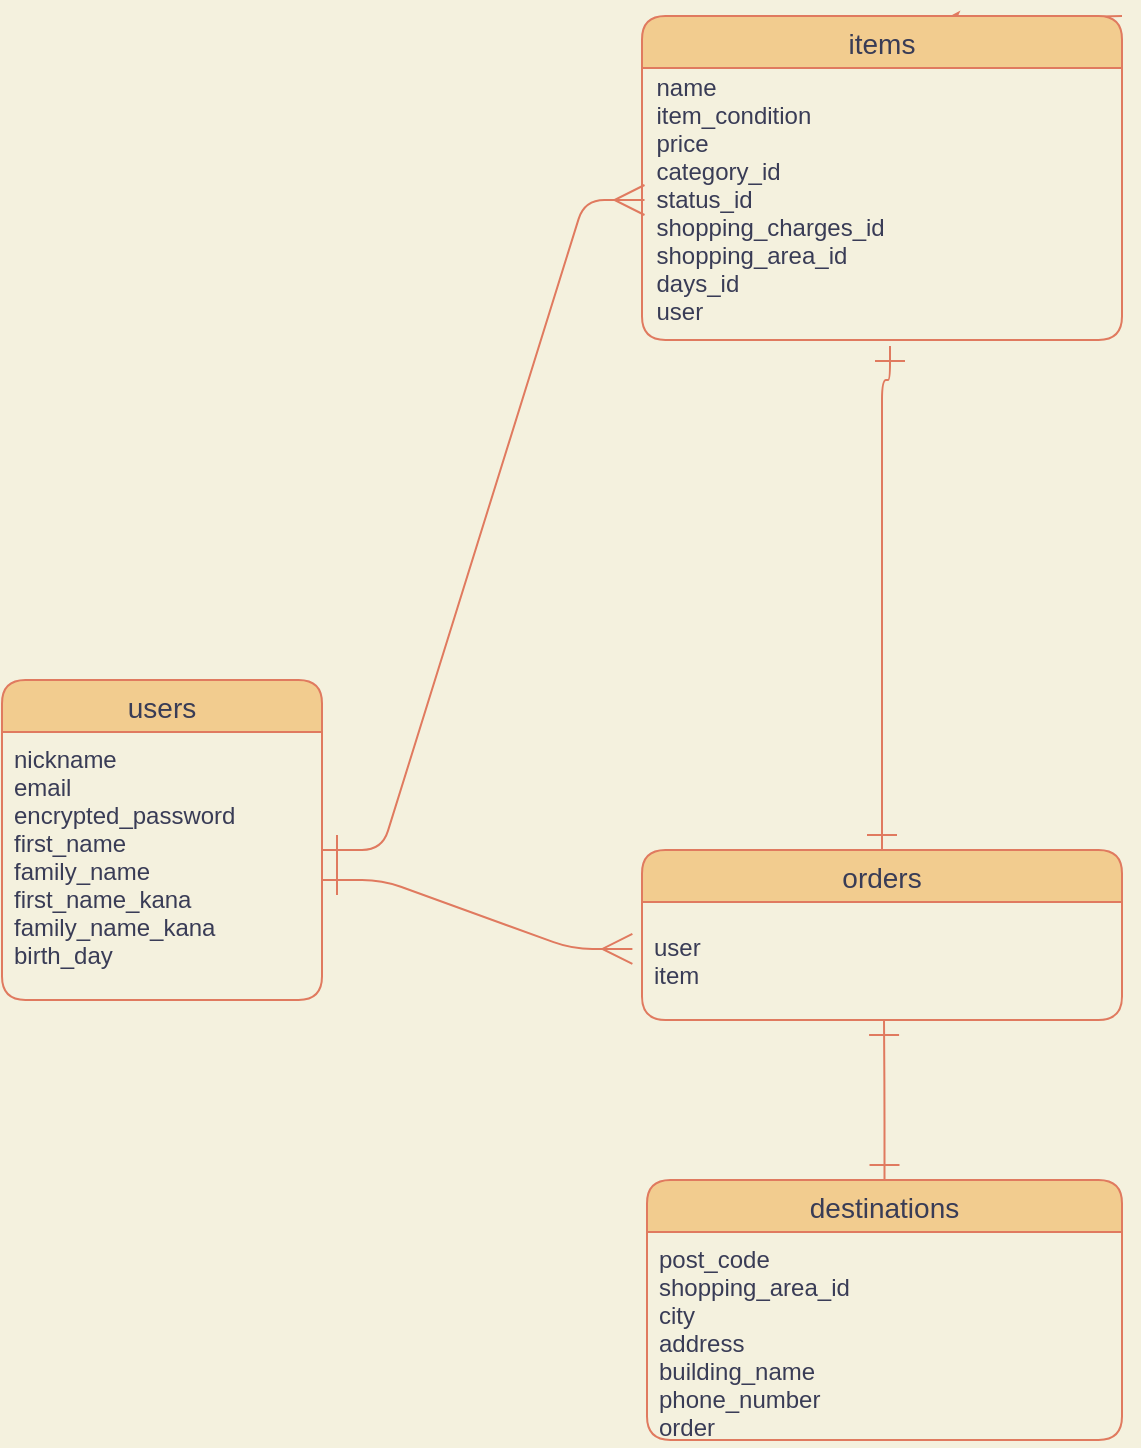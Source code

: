 <mxfile>
    <diagram id="Nhip-fc79VGHEC4Hn3fL" name="ページ1">
        <mxGraphModel dx="749" dy="1017" grid="1" gridSize="10" guides="1" tooltips="1" connect="1" arrows="1" fold="1" page="1" pageScale="1" pageWidth="827" pageHeight="1169" background="#F4F1DE" math="0" shadow="0">
            <root>
                <mxCell id="0"/>
                <mxCell id="1" parent="0"/>
                <mxCell id="41" value="users" style="swimlane;fontStyle=0;childLayout=stackLayout;horizontal=1;startSize=26;horizontalStack=0;resizeParent=1;resizeParentMax=0;resizeLast=0;collapsible=1;marginBottom=0;align=center;fontSize=14;rounded=1;fillColor=#F2CC8F;strokeColor=#E07A5F;fontColor=#393C56;" vertex="1" parent="1">
                    <mxGeometry x="40" y="360" width="160" height="160" as="geometry"/>
                </mxCell>
                <mxCell id="43" value="nickname&#10;email&#10;encrypted_password &#10;first_name&#10;family_name&#10;first_name_kana&#10;family_name_kana&#10;birth_day&#10;&#10;" style="text;strokeColor=none;fillColor=none;spacingLeft=4;spacingRight=4;overflow=hidden;rotatable=0;points=[[0,0.5],[1,0.5]];portConstraint=eastwest;fontSize=12;rounded=1;fontColor=#393C56;" vertex="1" parent="41">
                    <mxGeometry y="26" width="160" height="134" as="geometry"/>
                </mxCell>
                <mxCell id="100" style="edgeStyle=none;orthogonalLoop=1;jettySize=auto;html=1;exitX=1;exitY=0;exitDx=0;exitDy=0;strokeColor=#E07A5F;fontColor=#393C56;labelBackgroundColor=#F4F1DE;" edge="1" parent="1" source="45">
                    <mxGeometry relative="1" as="geometry">
                        <mxPoint x="510.143" y="30.143" as="targetPoint"/>
                    </mxGeometry>
                </mxCell>
                <mxCell id="45" value="items" style="swimlane;fontStyle=0;childLayout=stackLayout;horizontal=1;startSize=26;horizontalStack=0;resizeParent=1;resizeParentMax=0;resizeLast=0;collapsible=1;marginBottom=0;align=center;fontSize=14;rounded=1;fillColor=#F2CC8F;strokeColor=#E07A5F;fontColor=#393C56;" vertex="1" parent="1">
                    <mxGeometry x="360" y="28" width="240" height="162" as="geometry"/>
                </mxCell>
                <mxCell id="127" style="edgeStyle=orthogonalEdgeStyle;curved=0;rounded=1;sketch=0;orthogonalLoop=1;jettySize=auto;html=1;fontColor=#393C56;startArrow=ERone;startFill=0;endArrow=ERone;endFill=0;strokeColor=#E07A5F;fillColor=#F2CC8F;targetPerimeterSpacing=0;strokeWidth=1;startSize=13;endSize=13;" edge="1" parent="1" source="50">
                    <mxGeometry relative="1" as="geometry">
                        <mxPoint x="484" y="193" as="targetPoint"/>
                        <Array as="points">
                            <mxPoint x="480" y="210"/>
                            <mxPoint x="484" y="210"/>
                        </Array>
                    </mxGeometry>
                </mxCell>
                <mxCell id="50" value="orders" style="swimlane;fontStyle=0;childLayout=stackLayout;horizontal=1;startSize=26;horizontalStack=0;resizeParent=1;resizeParentMax=0;resizeLast=0;collapsible=1;marginBottom=0;align=center;fontSize=14;rounded=1;fillColor=#F2CC8F;strokeColor=#E07A5F;fontColor=#393C56;" vertex="1" parent="1">
                    <mxGeometry x="360" y="445" width="240" height="85" as="geometry"/>
                </mxCell>
                <mxCell id="130" value="" style="edgeStyle=orthogonalEdgeStyle;curved=0;rounded=1;sketch=0;orthogonalLoop=1;jettySize=auto;html=1;fontColor=#393C56;startArrow=ERone;startFill=0;endArrow=ERone;endFill=0;startSize=13;endSize=13;targetPerimeterSpacing=0;strokeColor=#E07A5F;strokeWidth=1;fillColor=#F2CC8F;" edge="1" parent="1" source="59">
                    <mxGeometry relative="1" as="geometry">
                        <mxPoint x="481" y="530" as="targetPoint"/>
                    </mxGeometry>
                </mxCell>
                <mxCell id="59" value="destinations" style="swimlane;fontStyle=0;childLayout=stackLayout;horizontal=1;startSize=26;horizontalStack=0;resizeParent=1;resizeParentMax=0;resizeLast=0;collapsible=1;marginBottom=0;align=center;fontSize=14;rounded=1;fillColor=#F2CC8F;strokeColor=#E07A5F;fontColor=#393C56;" vertex="1" parent="1">
                    <mxGeometry x="362.5" y="610" width="237.5" height="130" as="geometry"/>
                </mxCell>
                <mxCell id="61" value="post_code&#10;shopping_area_id&#10;city&#10;address&#10;building_name&#10;phone_number&#10;order&#10;&#10;&#10;&#10;&#10;&#10;" style="text;strokeColor=none;fillColor=none;spacingLeft=4;spacingRight=4;overflow=hidden;rotatable=0;points=[[0,0.5],[1,0.5]];portConstraint=eastwest;fontSize=12;rounded=1;fontColor=#393C56;" vertex="1" parent="59">
                    <mxGeometry y="26" width="237.5" height="104" as="geometry"/>
                </mxCell>
                <mxCell id="109" style="edgeStyle=none;orthogonalLoop=1;jettySize=auto;html=1;entryX=0;entryY=0.5;entryDx=0;entryDy=0;strokeColor=#E07A5F;fontColor=#393C56;labelBackgroundColor=#F4F1DE;" edge="1" parent="59" source="61" target="61">
                    <mxGeometry relative="1" as="geometry"/>
                </mxCell>
                <mxCell id="102" style="edgeStyle=none;orthogonalLoop=1;jettySize=auto;html=1;entryX=0.5;entryY=0;entryDx=0;entryDy=0;strokeColor=#E07A5F;fontColor=#393C56;labelBackgroundColor=#F4F1DE;" edge="1" parent="1" source="50" target="50">
                    <mxGeometry relative="1" as="geometry"/>
                </mxCell>
                <mxCell id="110" value="" style="edgeStyle=entityRelationEdgeStyle;fontSize=12;html=1;endArrow=ERmany;startArrow=ERone;startFill=0;endFill=0;strokeColor=#E07A5F;fontColor=#393C56;labelBackgroundColor=#F4F1DE;entryX=-0.02;entryY=0.289;entryDx=0;entryDy=0;entryPerimeter=0;endSize=13;startSize=13;" edge="1" parent="1" target="51">
                    <mxGeometry width="100" height="100" relative="1" as="geometry">
                        <mxPoint x="200" y="460" as="sourcePoint"/>
                        <mxPoint x="350" y="495" as="targetPoint"/>
                    </mxGeometry>
                </mxCell>
                <mxCell id="111" value="" style="edgeStyle=entityRelationEdgeStyle;fontSize=12;html=1;endArrow=ERmany;startArrow=ERone;startFill=0;endFill=0;strokeColor=#E07A5F;fontColor=#393C56;labelBackgroundColor=#F4F1DE;entryX=0;entryY=0.5;entryDx=0;entryDy=0;endSize=13;startSize=13;" edge="1" parent="1" target="47">
                    <mxGeometry width="100" height="100" relative="1" as="geometry">
                        <mxPoint x="200" y="445" as="sourcePoint"/>
                        <mxPoint x="350" y="160" as="targetPoint"/>
                    </mxGeometry>
                </mxCell>
                <mxCell id="47" value="name&#10;item_condition&#10;price&#10;category_id&#10;status_id&#10;shopping_charges_id&#10;shopping_area_id&#10;days_id&#10;user&#10;" style="text;strokeColor=none;fillColor=none;spacingLeft=4;spacingRight=4;overflow=hidden;rotatable=0;points=[[0,0.5],[1,0.5]];portConstraint=eastwest;fontSize=12;rounded=1;fontColor=#393C56;" vertex="1" parent="1">
                    <mxGeometry x="361.25" y="50" width="240" height="140" as="geometry"/>
                </mxCell>
                <mxCell id="51" value="user&#10;item" style="text;strokeColor=none;fillColor=none;spacingLeft=4;spacingRight=4;overflow=hidden;rotatable=0;points=[[0,0.5],[1,0.5]];portConstraint=eastwest;fontSize=12;rounded=1;fontColor=#393C56;" vertex="1" parent="1">
                    <mxGeometry x="360" y="480" width="240" height="50" as="geometry"/>
                </mxCell>
            </root>
        </mxGraphModel>
    </diagram>
</mxfile>